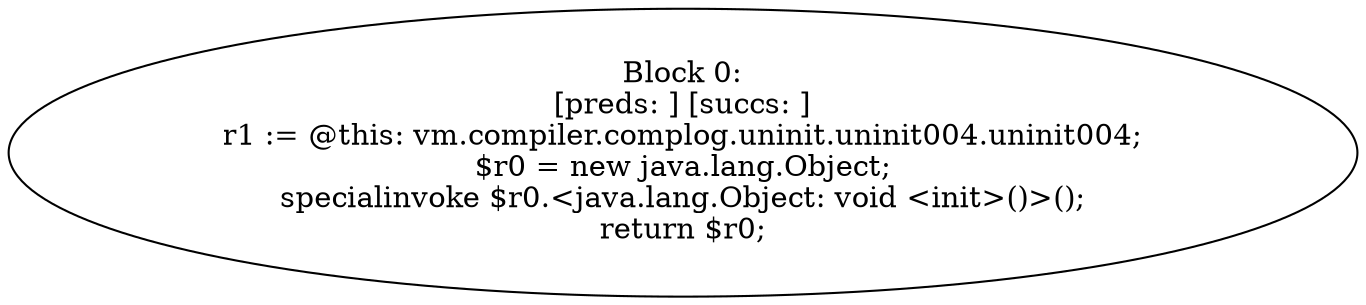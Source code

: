 digraph "unitGraph" {
    "Block 0:
[preds: ] [succs: ]
r1 := @this: vm.compiler.complog.uninit.uninit004.uninit004;
$r0 = new java.lang.Object;
specialinvoke $r0.<java.lang.Object: void <init>()>();
return $r0;
"
}
